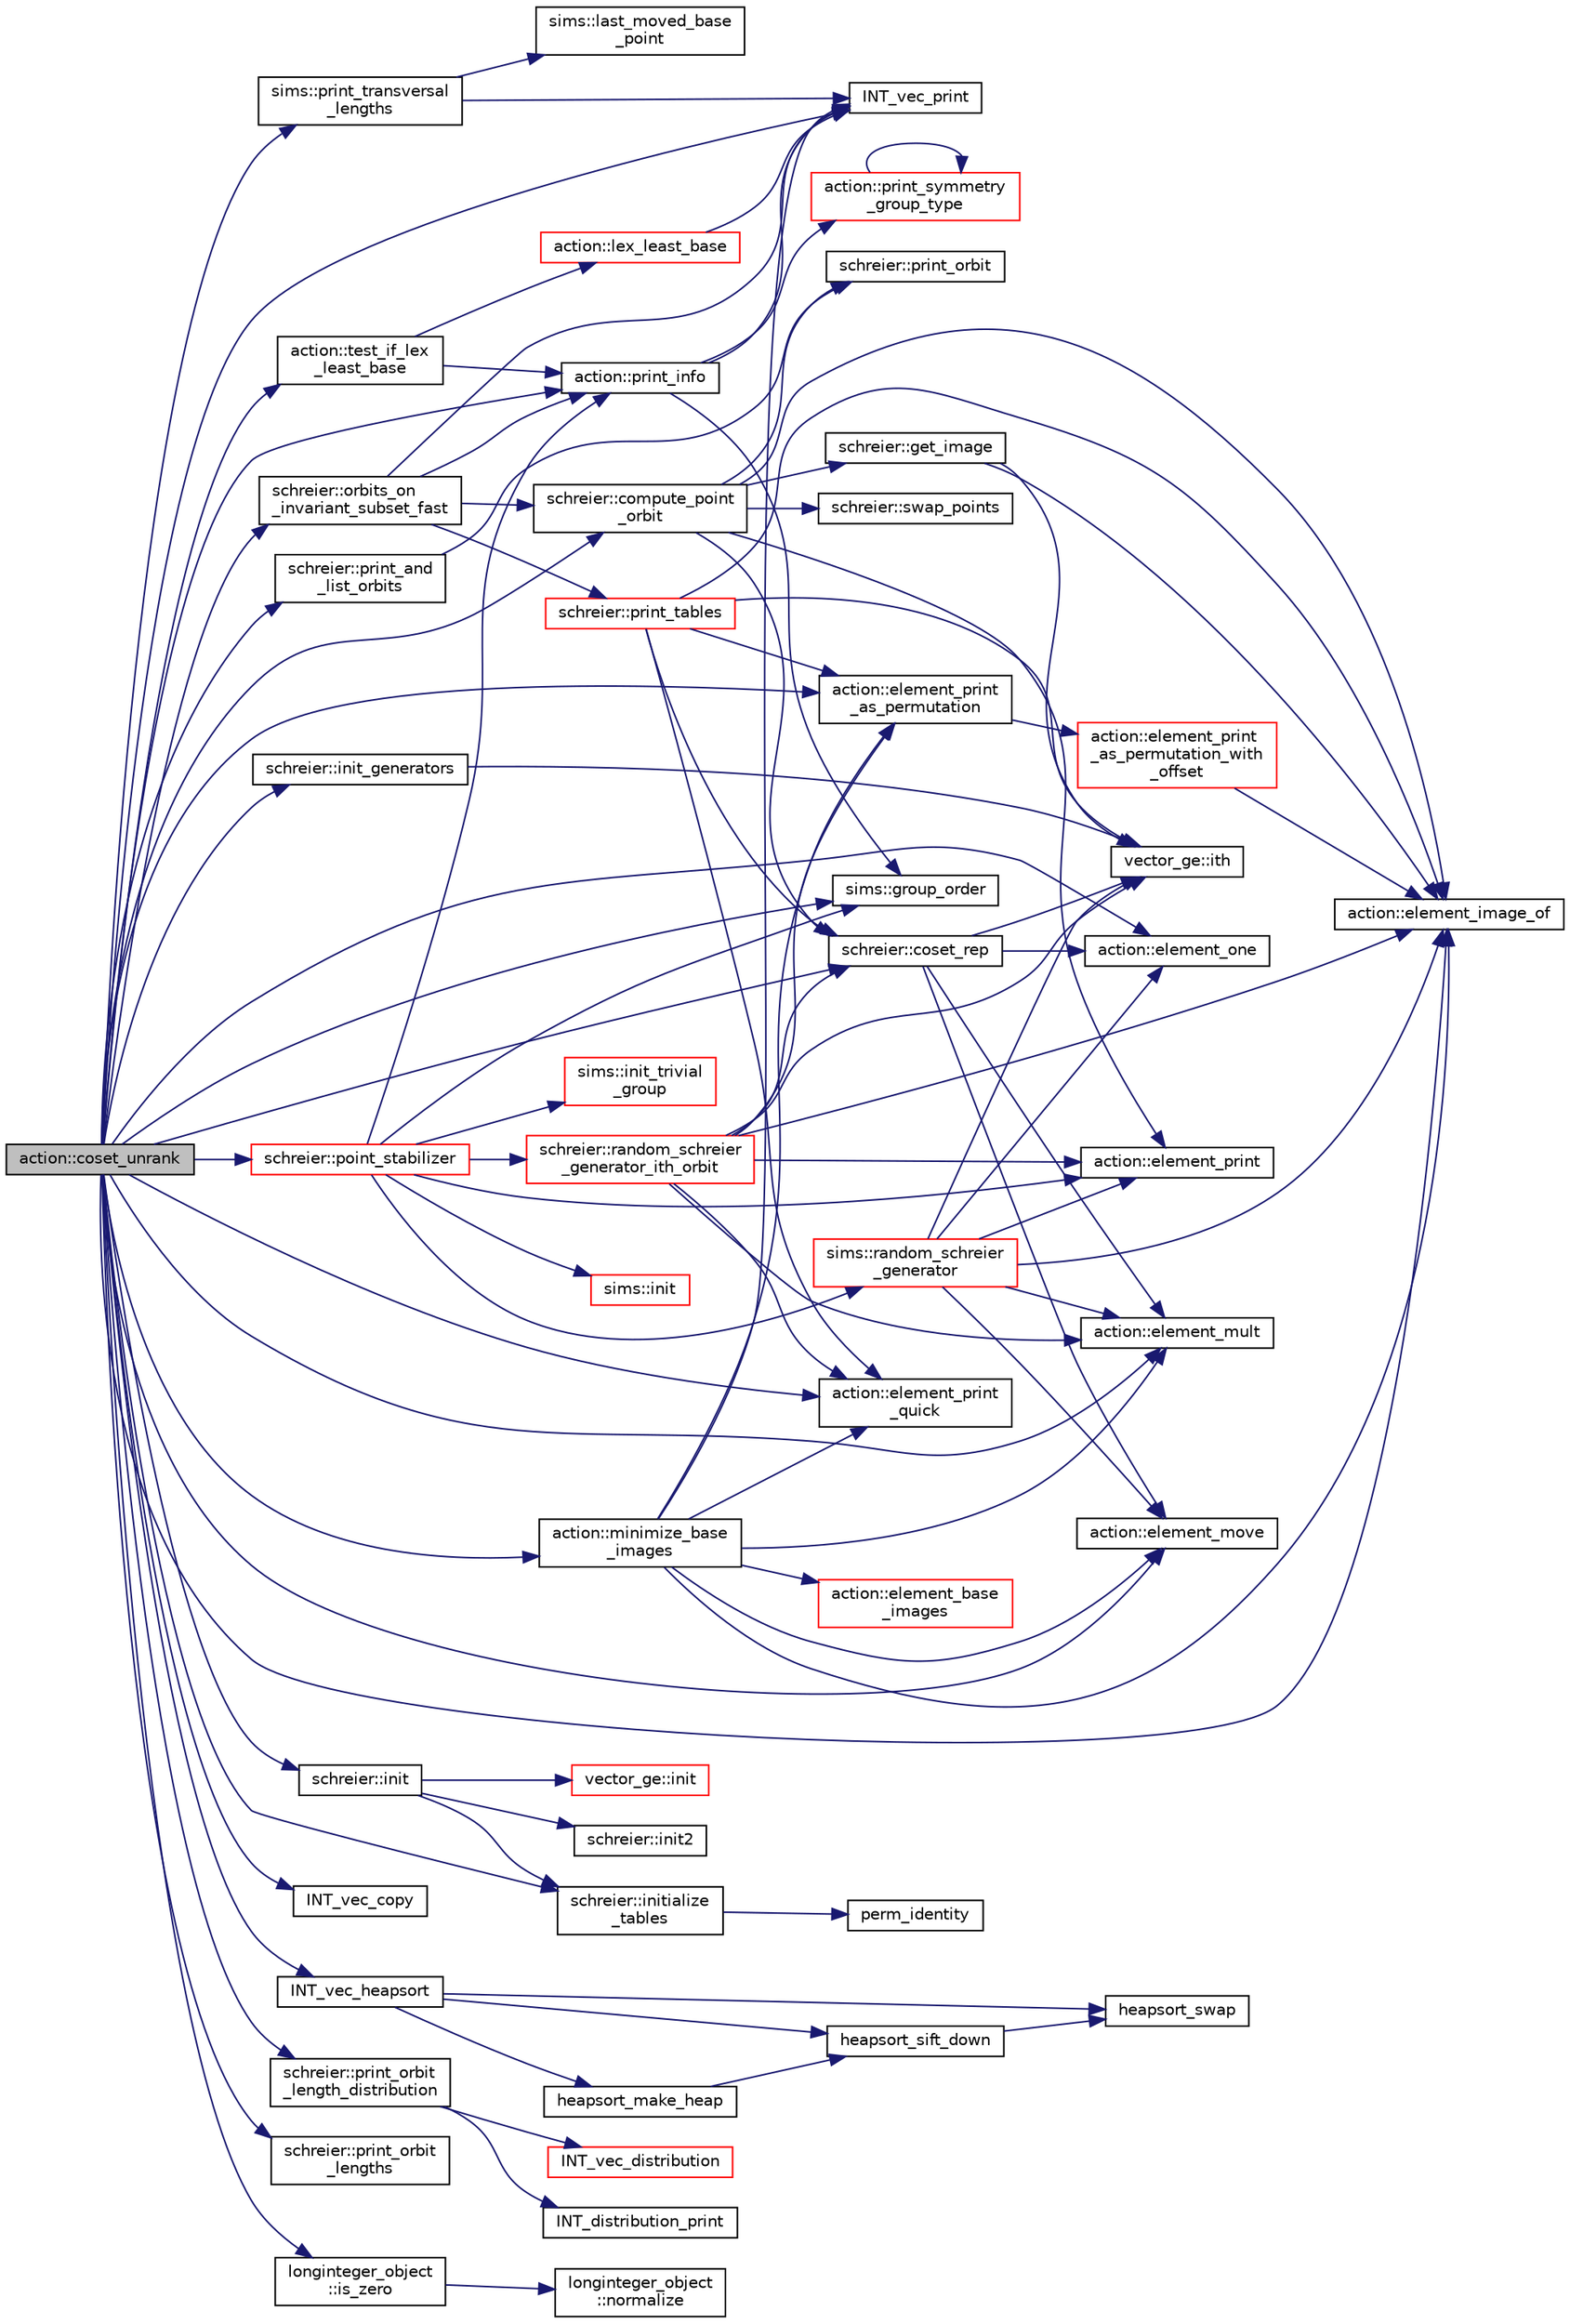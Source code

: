 digraph "action::coset_unrank"
{
  edge [fontname="Helvetica",fontsize="10",labelfontname="Helvetica",labelfontsize="10"];
  node [fontname="Helvetica",fontsize="10",shape=record];
  rankdir="LR";
  Node2205 [label="action::coset_unrank",height=0.2,width=0.4,color="black", fillcolor="grey75", style="filled", fontcolor="black"];
  Node2205 -> Node2206 [color="midnightblue",fontsize="10",style="solid",fontname="Helvetica"];
  Node2206 [label="action::print_info",height=0.2,width=0.4,color="black", fillcolor="white", style="filled",URL="$d2/d86/classaction.html#a6f89e493e5c5a32e5c3b8963d438ce86"];
  Node2206 -> Node2207 [color="midnightblue",fontsize="10",style="solid",fontname="Helvetica"];
  Node2207 [label="action::print_symmetry\l_group_type",height=0.2,width=0.4,color="red", fillcolor="white", style="filled",URL="$d2/d86/classaction.html#aed811766c7e64fe2c853df8b0b67aa6e"];
  Node2207 -> Node2207 [color="midnightblue",fontsize="10",style="solid",fontname="Helvetica"];
  Node2206 -> Node2209 [color="midnightblue",fontsize="10",style="solid",fontname="Helvetica"];
  Node2209 [label="INT_vec_print",height=0.2,width=0.4,color="black", fillcolor="white", style="filled",URL="$df/dbf/sajeeb_8_c.html#a79a5901af0b47dd0d694109543c027fe"];
  Node2206 -> Node2210 [color="midnightblue",fontsize="10",style="solid",fontname="Helvetica"];
  Node2210 [label="sims::group_order",height=0.2,width=0.4,color="black", fillcolor="white", style="filled",URL="$d9/df3/classsims.html#aa442445175656570fa35febbe790efad"];
  Node2205 -> Node2210 [color="midnightblue",fontsize="10",style="solid",fontname="Helvetica"];
  Node2205 -> Node2211 [color="midnightblue",fontsize="10",style="solid",fontname="Helvetica"];
  Node2211 [label="action::test_if_lex\l_least_base",height=0.2,width=0.4,color="black", fillcolor="white", style="filled",URL="$d2/d86/classaction.html#afb63a2be19013fcf35337553d7c08eda"];
  Node2211 -> Node2206 [color="midnightblue",fontsize="10",style="solid",fontname="Helvetica"];
  Node2211 -> Node2212 [color="midnightblue",fontsize="10",style="solid",fontname="Helvetica"];
  Node2212 [label="action::lex_least_base",height=0.2,width=0.4,color="red", fillcolor="white", style="filled",URL="$d2/d86/classaction.html#a9a2ef76acebb468140a74f3a6af8eb88"];
  Node2212 -> Node2209 [color="midnightblue",fontsize="10",style="solid",fontname="Helvetica"];
  Node2205 -> Node2699 [color="midnightblue",fontsize="10",style="solid",fontname="Helvetica"];
  Node2699 [label="sims::print_transversal\l_lengths",height=0.2,width=0.4,color="black", fillcolor="white", style="filled",URL="$d9/df3/classsims.html#a122d9276cad4b4fbb8ea6f7831d43020"];
  Node2699 -> Node2209 [color="midnightblue",fontsize="10",style="solid",fontname="Helvetica"];
  Node2699 -> Node2700 [color="midnightblue",fontsize="10",style="solid",fontname="Helvetica"];
  Node2700 [label="sims::last_moved_base\l_point",height=0.2,width=0.4,color="black", fillcolor="white", style="filled",URL="$d9/df3/classsims.html#ab7549d6212df09ad5fdcc8b5edbe8806"];
  Node2205 -> Node2701 [color="midnightblue",fontsize="10",style="solid",fontname="Helvetica"];
  Node2701 [label="schreier::init",height=0.2,width=0.4,color="black", fillcolor="white", style="filled",URL="$d3/dd6/classschreier.html#a7443bebde2aa08acae16c0ff29c9abcf"];
  Node2701 -> Node2572 [color="midnightblue",fontsize="10",style="solid",fontname="Helvetica"];
  Node2572 [label="vector_ge::init",height=0.2,width=0.4,color="red", fillcolor="white", style="filled",URL="$d4/d6e/classvector__ge.html#afe1d6befd1f1501e6be34afbaa9d30a8"];
  Node2701 -> Node2702 [color="midnightblue",fontsize="10",style="solid",fontname="Helvetica"];
  Node2702 [label="schreier::initialize\l_tables",height=0.2,width=0.4,color="black", fillcolor="white", style="filled",URL="$d3/dd6/classschreier.html#acccc16670f88b14ddc69856cd5c0b36d"];
  Node2702 -> Node2686 [color="midnightblue",fontsize="10",style="solid",fontname="Helvetica"];
  Node2686 [label="perm_identity",height=0.2,width=0.4,color="black", fillcolor="white", style="filled",URL="$d2/d7c/combinatorics_8_c.html#aebc54d3f9c31f253ae53e3eb3b386208"];
  Node2701 -> Node2703 [color="midnightblue",fontsize="10",style="solid",fontname="Helvetica"];
  Node2703 [label="schreier::init2",height=0.2,width=0.4,color="black", fillcolor="white", style="filled",URL="$d3/dd6/classschreier.html#aef6a65e2f39bd9e14c61139c4f97f4c3"];
  Node2205 -> Node2702 [color="midnightblue",fontsize="10",style="solid",fontname="Helvetica"];
  Node2205 -> Node2704 [color="midnightblue",fontsize="10",style="solid",fontname="Helvetica"];
  Node2704 [label="schreier::init_generators",height=0.2,width=0.4,color="black", fillcolor="white", style="filled",URL="$d3/dd6/classschreier.html#a04fd581636085a7414e1b5d1004e44e0"];
  Node2704 -> Node2216 [color="midnightblue",fontsize="10",style="solid",fontname="Helvetica"];
  Node2216 [label="vector_ge::ith",height=0.2,width=0.4,color="black", fillcolor="white", style="filled",URL="$d4/d6e/classvector__ge.html#a1ff002e8b746a9beb119d57dcd4a15ff"];
  Node2205 -> Node2215 [color="midnightblue",fontsize="10",style="solid",fontname="Helvetica"];
  Node2215 [label="action::element_print\l_quick",height=0.2,width=0.4,color="black", fillcolor="white", style="filled",URL="$d2/d86/classaction.html#a4844680cf6750396f76494a28655265b"];
  Node2205 -> Node2225 [color="midnightblue",fontsize="10",style="solid",fontname="Helvetica"];
  Node2225 [label="action::element_one",height=0.2,width=0.4,color="black", fillcolor="white", style="filled",URL="$d2/d86/classaction.html#a780a105daf04d6d1fe7e2f63b3c88e3b"];
  Node2205 -> Node2263 [color="midnightblue",fontsize="10",style="solid",fontname="Helvetica"];
  Node2263 [label="INT_vec_copy",height=0.2,width=0.4,color="black", fillcolor="white", style="filled",URL="$df/dbf/sajeeb_8_c.html#ac2d875e27e009af6ec04d17254d11075"];
  Node2205 -> Node2579 [color="midnightblue",fontsize="10",style="solid",fontname="Helvetica"];
  Node2579 [label="INT_vec_heapsort",height=0.2,width=0.4,color="black", fillcolor="white", style="filled",URL="$d5/de2/foundations_2data__structures_2data__structures_8h.html#a3590ad9987f801fbfc94634300182f39"];
  Node2579 -> Node2580 [color="midnightblue",fontsize="10",style="solid",fontname="Helvetica"];
  Node2580 [label="heapsort_make_heap",height=0.2,width=0.4,color="black", fillcolor="white", style="filled",URL="$d4/dd7/sorting_8_c.html#a42f24453d7d77eeb1338ebd1a13cfdbb"];
  Node2580 -> Node2581 [color="midnightblue",fontsize="10",style="solid",fontname="Helvetica"];
  Node2581 [label="heapsort_sift_down",height=0.2,width=0.4,color="black", fillcolor="white", style="filled",URL="$d4/dd7/sorting_8_c.html#a65cbb1a6a3f01f511673705437ddc18b"];
  Node2581 -> Node2582 [color="midnightblue",fontsize="10",style="solid",fontname="Helvetica"];
  Node2582 [label="heapsort_swap",height=0.2,width=0.4,color="black", fillcolor="white", style="filled",URL="$d4/dd7/sorting_8_c.html#a8f048362e6065297b19b6975bcbbfcc6"];
  Node2579 -> Node2582 [color="midnightblue",fontsize="10",style="solid",fontname="Helvetica"];
  Node2579 -> Node2581 [color="midnightblue",fontsize="10",style="solid",fontname="Helvetica"];
  Node2205 -> Node2209 [color="midnightblue",fontsize="10",style="solid",fontname="Helvetica"];
  Node2205 -> Node2705 [color="midnightblue",fontsize="10",style="solid",fontname="Helvetica"];
  Node2705 [label="schreier::compute_point\l_orbit",height=0.2,width=0.4,color="black", fillcolor="white", style="filled",URL="$d3/dd6/classschreier.html#a429138e463c8c25dddd8557340ed9edd"];
  Node2705 -> Node2706 [color="midnightblue",fontsize="10",style="solid",fontname="Helvetica"];
  Node2706 [label="schreier::swap_points",height=0.2,width=0.4,color="black", fillcolor="white", style="filled",URL="$d3/dd6/classschreier.html#a2ffcc9098873cfbd14eca34ab4827db7"];
  Node2705 -> Node2707 [color="midnightblue",fontsize="10",style="solid",fontname="Helvetica"];
  Node2707 [label="schreier::get_image",height=0.2,width=0.4,color="black", fillcolor="white", style="filled",URL="$d3/dd6/classschreier.html#a1fd2d08cb31c9e4357e124554ca2773f"];
  Node2707 -> Node2217 [color="midnightblue",fontsize="10",style="solid",fontname="Helvetica"];
  Node2217 [label="action::element_image_of",height=0.2,width=0.4,color="black", fillcolor="white", style="filled",URL="$d2/d86/classaction.html#ae09559d4537a048fc860f8a74a31393d"];
  Node2707 -> Node2216 [color="midnightblue",fontsize="10",style="solid",fontname="Helvetica"];
  Node2705 -> Node2708 [color="midnightblue",fontsize="10",style="solid",fontname="Helvetica"];
  Node2708 [label="schreier::print_orbit",height=0.2,width=0.4,color="black", fillcolor="white", style="filled",URL="$d3/dd6/classschreier.html#ac30bbfe09706ff8ccaf27c2cf8074594"];
  Node2705 -> Node2709 [color="midnightblue",fontsize="10",style="solid",fontname="Helvetica"];
  Node2709 [label="schreier::coset_rep",height=0.2,width=0.4,color="black", fillcolor="white", style="filled",URL="$d3/dd6/classschreier.html#a7889b8702372092df4fd05150ee8fdda"];
  Node2709 -> Node2216 [color="midnightblue",fontsize="10",style="solid",fontname="Helvetica"];
  Node2709 -> Node2229 [color="midnightblue",fontsize="10",style="solid",fontname="Helvetica"];
  Node2229 [label="action::element_mult",height=0.2,width=0.4,color="black", fillcolor="white", style="filled",URL="$d2/d86/classaction.html#ae9e36b2cae1f0f7bd7144097fa9a34b3"];
  Node2709 -> Node2230 [color="midnightblue",fontsize="10",style="solid",fontname="Helvetica"];
  Node2230 [label="action::element_move",height=0.2,width=0.4,color="black", fillcolor="white", style="filled",URL="$d2/d86/classaction.html#a550947491bbb534d3d7951f50198a874"];
  Node2709 -> Node2225 [color="midnightblue",fontsize="10",style="solid",fontname="Helvetica"];
  Node2705 -> Node2240 [color="midnightblue",fontsize="10",style="solid",fontname="Helvetica"];
  Node2240 [label="action::element_print",height=0.2,width=0.4,color="black", fillcolor="white", style="filled",URL="$d2/d86/classaction.html#ae38c3ef3c1125213733d63c6fc3c40cd"];
  Node2705 -> Node2217 [color="midnightblue",fontsize="10",style="solid",fontname="Helvetica"];
  Node2205 -> Node2710 [color="midnightblue",fontsize="10",style="solid",fontname="Helvetica"];
  Node2710 [label="schreier::orbits_on\l_invariant_subset_fast",height=0.2,width=0.4,color="black", fillcolor="white", style="filled",URL="$d3/dd6/classschreier.html#ada89df0b995b15f149a9aa3b2f571861"];
  Node2710 -> Node2206 [color="midnightblue",fontsize="10",style="solid",fontname="Helvetica"];
  Node2710 -> Node2705 [color="midnightblue",fontsize="10",style="solid",fontname="Helvetica"];
  Node2710 -> Node2209 [color="midnightblue",fontsize="10",style="solid",fontname="Helvetica"];
  Node2710 -> Node2711 [color="midnightblue",fontsize="10",style="solid",fontname="Helvetica"];
  Node2711 [label="schreier::print_tables",height=0.2,width=0.4,color="red", fillcolor="white", style="filled",URL="$d3/dd6/classschreier.html#a5716ca3378149c1f21f642395d7831fb"];
  Node2711 -> Node2217 [color="midnightblue",fontsize="10",style="solid",fontname="Helvetica"];
  Node2711 -> Node2216 [color="midnightblue",fontsize="10",style="solid",fontname="Helvetica"];
  Node2711 -> Node2709 [color="midnightblue",fontsize="10",style="solid",fontname="Helvetica"];
  Node2711 -> Node2569 [color="midnightblue",fontsize="10",style="solid",fontname="Helvetica"];
  Node2569 [label="action::element_print\l_as_permutation",height=0.2,width=0.4,color="black", fillcolor="white", style="filled",URL="$d2/d86/classaction.html#a2975618a8203187b688a67c947150bb8"];
  Node2569 -> Node2570 [color="midnightblue",fontsize="10",style="solid",fontname="Helvetica"];
  Node2570 [label="action::element_print\l_as_permutation_with\l_offset",height=0.2,width=0.4,color="red", fillcolor="white", style="filled",URL="$d2/d86/classaction.html#addd61d869434abaad431124a6d858396"];
  Node2570 -> Node2217 [color="midnightblue",fontsize="10",style="solid",fontname="Helvetica"];
  Node2711 -> Node2215 [color="midnightblue",fontsize="10",style="solid",fontname="Helvetica"];
  Node2205 -> Node2712 [color="midnightblue",fontsize="10",style="solid",fontname="Helvetica"];
  Node2712 [label="schreier::print_orbit\l_length_distribution",height=0.2,width=0.4,color="black", fillcolor="white", style="filled",URL="$d3/dd6/classschreier.html#a0464626aa62056d355b34898518c4589"];
  Node2712 -> Node2713 [color="midnightblue",fontsize="10",style="solid",fontname="Helvetica"];
  Node2713 [label="INT_vec_distribution",height=0.2,width=0.4,color="red", fillcolor="white", style="filled",URL="$d5/db4/io__and__os_8h.html#a58ea1abe1be41946425b30ebb8e3e2bc"];
  Node2712 -> Node2714 [color="midnightblue",fontsize="10",style="solid",fontname="Helvetica"];
  Node2714 [label="INT_distribution_print",height=0.2,width=0.4,color="black", fillcolor="white", style="filled",URL="$d5/db4/io__and__os_8h.html#a7f3a8c4610142655e2db7ec78534e14f"];
  Node2205 -> Node2715 [color="midnightblue",fontsize="10",style="solid",fontname="Helvetica"];
  Node2715 [label="schreier::print_orbit\l_lengths",height=0.2,width=0.4,color="black", fillcolor="white", style="filled",URL="$d3/dd6/classschreier.html#a8c7409ed71c0d8f234555eec3bc028a3"];
  Node2205 -> Node2716 [color="midnightblue",fontsize="10",style="solid",fontname="Helvetica"];
  Node2716 [label="schreier::print_and\l_list_orbits",height=0.2,width=0.4,color="black", fillcolor="white", style="filled",URL="$d3/dd6/classschreier.html#a601f9c08d5a6f37f849d22fa4e89d892"];
  Node2716 -> Node2708 [color="midnightblue",fontsize="10",style="solid",fontname="Helvetica"];
  Node2205 -> Node2717 [color="midnightblue",fontsize="10",style="solid",fontname="Helvetica"];
  Node2717 [label="longinteger_object\l::is_zero",height=0.2,width=0.4,color="black", fillcolor="white", style="filled",URL="$dd/d7e/classlonginteger__object.html#a0946732d08e5180a00480f4c40667101"];
  Node2717 -> Node2718 [color="midnightblue",fontsize="10",style="solid",fontname="Helvetica"];
  Node2718 [label="longinteger_object\l::normalize",height=0.2,width=0.4,color="black", fillcolor="white", style="filled",URL="$dd/d7e/classlonginteger__object.html#ae27040d862a5624e98fc9582daa889ee"];
  Node2205 -> Node2709 [color="midnightblue",fontsize="10",style="solid",fontname="Helvetica"];
  Node2205 -> Node2230 [color="midnightblue",fontsize="10",style="solid",fontname="Helvetica"];
  Node2205 -> Node2569 [color="midnightblue",fontsize="10",style="solid",fontname="Helvetica"];
  Node2205 -> Node2719 [color="midnightblue",fontsize="10",style="solid",fontname="Helvetica"];
  Node2719 [label="action::minimize_base\l_images",height=0.2,width=0.4,color="black", fillcolor="white", style="filled",URL="$d2/d86/classaction.html#a93d3f510f8678d02b8f246863b542317"];
  Node2719 -> Node2230 [color="midnightblue",fontsize="10",style="solid",fontname="Helvetica"];
  Node2719 -> Node2720 [color="midnightblue",fontsize="10",style="solid",fontname="Helvetica"];
  Node2720 [label="action::element_base\l_images",height=0.2,width=0.4,color="red", fillcolor="white", style="filled",URL="$d2/d86/classaction.html#afd647915ce11b6ce42455e33999dd822"];
  Node2719 -> Node2217 [color="midnightblue",fontsize="10",style="solid",fontname="Helvetica"];
  Node2719 -> Node2215 [color="midnightblue",fontsize="10",style="solid",fontname="Helvetica"];
  Node2719 -> Node2569 [color="midnightblue",fontsize="10",style="solid",fontname="Helvetica"];
  Node2719 -> Node2229 [color="midnightblue",fontsize="10",style="solid",fontname="Helvetica"];
  Node2719 -> Node2209 [color="midnightblue",fontsize="10",style="solid",fontname="Helvetica"];
  Node2205 -> Node2217 [color="midnightblue",fontsize="10",style="solid",fontname="Helvetica"];
  Node2205 -> Node2722 [color="midnightblue",fontsize="10",style="solid",fontname="Helvetica"];
  Node2722 [label="schreier::point_stabilizer",height=0.2,width=0.4,color="red", fillcolor="white", style="filled",URL="$d3/dd6/classschreier.html#a976a31dfe3238284d96fc200532c7077"];
  Node2722 -> Node2206 [color="midnightblue",fontsize="10",style="solid",fontname="Helvetica"];
  Node2722 -> Node2683 [color="midnightblue",fontsize="10",style="solid",fontname="Helvetica"];
  Node2683 [label="sims::init",height=0.2,width=0.4,color="red", fillcolor="white", style="filled",URL="$d9/df3/classsims.html#a02eb61ed14f75cfe4dc0770142c1bff0"];
  Node2722 -> Node2687 [color="midnightblue",fontsize="10",style="solid",fontname="Helvetica"];
  Node2687 [label="sims::init_trivial\l_group",height=0.2,width=0.4,color="red", fillcolor="white", style="filled",URL="$d9/df3/classsims.html#a6a55a0a4e5124654f999933fd635334a"];
  Node2722 -> Node2210 [color="midnightblue",fontsize="10",style="solid",fontname="Helvetica"];
  Node2722 -> Node2723 [color="midnightblue",fontsize="10",style="solid",fontname="Helvetica"];
  Node2723 [label="schreier::random_schreier\l_generator_ith_orbit",height=0.2,width=0.4,color="red", fillcolor="white", style="filled",URL="$d3/dd6/classschreier.html#a285786eaa8f7e8d50d59c2335c549044"];
  Node2723 -> Node2709 [color="midnightblue",fontsize="10",style="solid",fontname="Helvetica"];
  Node2723 -> Node2215 [color="midnightblue",fontsize="10",style="solid",fontname="Helvetica"];
  Node2723 -> Node2569 [color="midnightblue",fontsize="10",style="solid",fontname="Helvetica"];
  Node2723 -> Node2216 [color="midnightblue",fontsize="10",style="solid",fontname="Helvetica"];
  Node2723 -> Node2240 [color="midnightblue",fontsize="10",style="solid",fontname="Helvetica"];
  Node2723 -> Node2229 [color="midnightblue",fontsize="10",style="solid",fontname="Helvetica"];
  Node2723 -> Node2217 [color="midnightblue",fontsize="10",style="solid",fontname="Helvetica"];
  Node2722 -> Node2240 [color="midnightblue",fontsize="10",style="solid",fontname="Helvetica"];
  Node2722 -> Node2726 [color="midnightblue",fontsize="10",style="solid",fontname="Helvetica"];
  Node2726 [label="sims::random_schreier\l_generator",height=0.2,width=0.4,color="red", fillcolor="white", style="filled",URL="$d9/df3/classsims.html#aaa77048e586c36a7639fa61ff66e0a23"];
  Node2726 -> Node2225 [color="midnightblue",fontsize="10",style="solid",fontname="Helvetica"];
  Node2726 -> Node2217 [color="midnightblue",fontsize="10",style="solid",fontname="Helvetica"];
  Node2726 -> Node2240 [color="midnightblue",fontsize="10",style="solid",fontname="Helvetica"];
  Node2726 -> Node2216 [color="midnightblue",fontsize="10",style="solid",fontname="Helvetica"];
  Node2726 -> Node2229 [color="midnightblue",fontsize="10",style="solid",fontname="Helvetica"];
  Node2726 -> Node2230 [color="midnightblue",fontsize="10",style="solid",fontname="Helvetica"];
  Node2205 -> Node2229 [color="midnightblue",fontsize="10",style="solid",fontname="Helvetica"];
}
